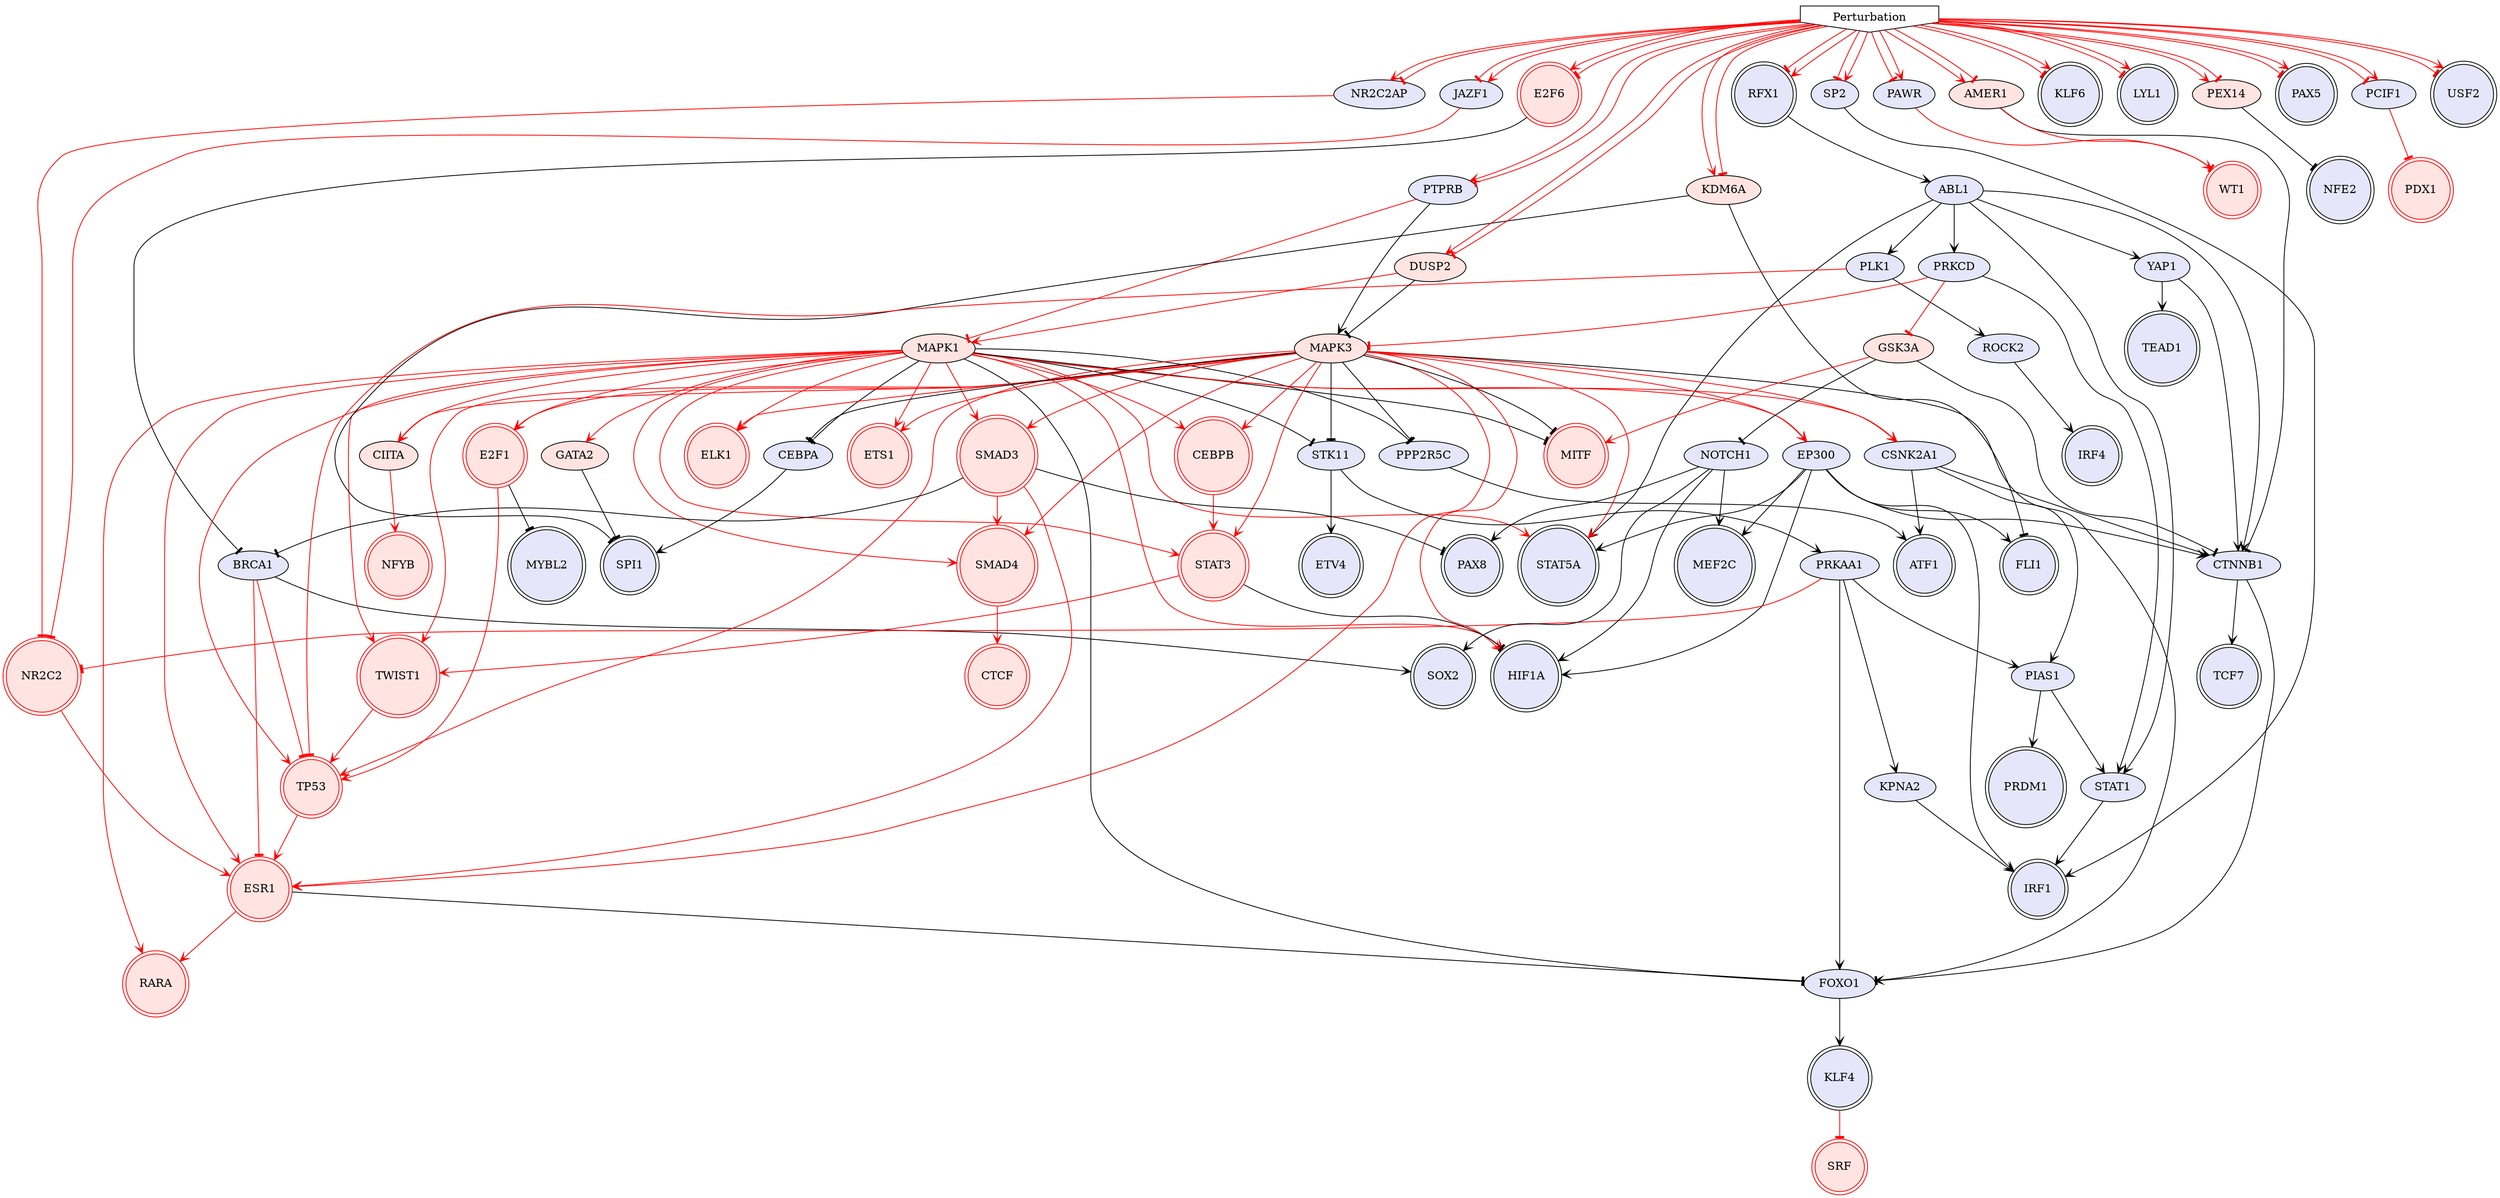 digraph {

E2F6->BRCA1 [penwidth=1, color=black, arrowhead="tee"]
CTNNB1->FOXO1 [penwidth=1, color=black, arrowhead="vee"]
FOXO1->KLF4 [penwidth=1, color=black, arrowhead="vee"]
EP300->CTNNB1 [penwidth=1, color=black, arrowhead="vee"]
ESR1->FOXO1 [penwidth=1, color=black, arrowhead="tee"]
MAPK1->HIF1A [penwidth=1, color=red, arrowhead="vee"]
EP300->HIF1A [penwidth=1, color=black, arrowhead="vee"]
ABL1->YAP1 [penwidth=1, color=black, arrowhead="vee"]
ABL1->CTNNB1 [penwidth=1, color=black, arrowhead="vee"]
E2F1->MYBL2 [penwidth=1, color=black, arrowhead="tee"]
BRCA1->SOX2 [penwidth=1, color=black, arrowhead="vee"]
EP300->STAT5A [penwidth=1, color=black, arrowhead="vee"]
CTNNB1->TCF7 [penwidth=1, color=black, arrowhead="vee"]
RFX1->ABL1 [penwidth=1, color=black, arrowhead="vee"]
PPP2R5C->ATF1 [penwidth=1, color=black, arrowhead="vee"]
MAPK3->PPP2R5C [penwidth=1, color=black, arrowhead="tee"]
PRKAA1->FOXO1 [penwidth=1, color=black, arrowhead="vee"]
PRKAA1->PIAS1 [penwidth=1, color=black, arrowhead="vee"]
YAP1->TEAD1 [penwidth=1, color=black, arrowhead="vee"]
PTPRB->MAPK1 [penwidth=1, color=red, arrowhead="tee"]
ROCK2->IRF4 [penwidth=1, color=black, arrowhead="vee"]
MAPK3->STK11 [penwidth=1, color=black, arrowhead="tee"]
SMAD3->PAX8 [penwidth=1, color=black, arrowhead="tee"]
MAPK1->EP300 [penwidth=1, color=red, arrowhead="vee"]
EP300->FLI1 [penwidth=1, color=black, arrowhead="vee"]
YAP1->CTNNB1 [penwidth=1, color=black, arrowhead="vee"]
KDM6A->FLI1 [penwidth=1, color=black, arrowhead="tee"]
KDM6A->SPI1 [penwidth=1, color=black, arrowhead="tee"]
EP300->MEF2C [penwidth=1, color=black, arrowhead="vee"]
MAPK1->STAT5A [penwidth=1, color=red, arrowhead="vee"]
ABL1->PLK1 [penwidth=1, color=black, arrowhead="vee"]
MAPK3->FOXO1 [penwidth=1, color=black, arrowhead="tee"]
PIAS1->PRDM1 [penwidth=1, color=black, arrowhead="vee"]
STK11->PRKAA1 [penwidth=1, color=black, arrowhead="vee"]
PLK1->ROCK2 [penwidth=1, color=black, arrowhead="vee"]
STK11->ETV4 [penwidth=1, color=black, arrowhead="vee"]
ABL1->STAT5A [penwidth=1, color=black, arrowhead="vee"]
SMAD3->BRCA1 [penwidth=1, color=black, arrowhead="tee"]
EP300->IRF1 [penwidth=1, color=black, arrowhead="vee"]
STAT3->HIF1A [penwidth=1, color=black, arrowhead="tee"]
PEX14->NFE2 [penwidth=1, color=black, arrowhead="tee"]
Perturbation->KLF6 [penwidth=1, color=red, arrowhead="tee"]
Perturbation->LYL1 [penwidth=1, color=red, arrowhead="tee"]
Perturbation->PAWR [penwidth=1, color=red, arrowhead="tee"]
Perturbation->PAX5 [penwidth=1, color=red, arrowhead="tee"]
Perturbation->PCIF1 [penwidth=1, color=red, arrowhead="tee"]
Perturbation->RFX1 [penwidth=1, color=red, arrowhead="tee"]
Perturbation->USF2 [penwidth=1, color=red, arrowhead="tee"]
MAPK3->CEBPB [penwidth=1, color=red, arrowhead="vee"]
ESR1->RARA [penwidth=1, color=red, arrowhead="vee"]
CEBPB->STAT3 [penwidth=1, color=red, arrowhead="vee"]
MAPK3->STAT3 [penwidth=1, color=red, arrowhead="vee"]
SMAD3->ESR1 [penwidth=1, color=red, arrowhead="vee"]
MAPK3->ELK1 [penwidth=1, color=red, arrowhead="vee"]
MAPK3->SMAD3 [penwidth=1, color=red, arrowhead="vee"]
SMAD3->SMAD4 [penwidth=1, color=red, arrowhead="vee"]
MAPK3->ETS1 [penwidth=1, color=red, arrowhead="vee"]
NR2C2->ESR1 [penwidth=1, color=red, arrowhead="vee"]
PRKAA1->NR2C2 [penwidth=1, color=red, arrowhead="tee"]
PTPRB->MAPK3 [penwidth=1, color=black, arrowhead="vee"]
MAPK3->ESR1 [penwidth=1, color=red, arrowhead="vee"]
MAPK3->SMAD4 [penwidth=1, color=red, arrowhead="vee"]
MAPK3->E2F1 [penwidth=1, color=red, arrowhead="vee"]
MAPK3->TWIST1 [penwidth=1, color=red, arrowhead="vee"]
KLF4->SRF [penwidth=1, color=red, arrowhead="tee"]
MAPK1->MITF [penwidth=1, color=black, arrowhead="tee"]
MAPK3->CIITA [penwidth=1, color=red, arrowhead="vee"]
MAPK3->TP53 [penwidth=1, color=red, arrowhead="vee"]
PAWR->WT1 [penwidth=1, color=red, arrowhead="tee"]
PLK1->TP53 [penwidth=1, color=red, arrowhead="tee"]
BRCA1->TP53 [penwidth=1, color=red, arrowhead="tee"]
BRCA1->ESR1 [penwidth=1, color=red, arrowhead="tee"]
STAT3->TWIST1 [penwidth=1, color=red, arrowhead="vee"]
SMAD4->CTCF [penwidth=1, color=red, arrowhead="vee"]
E2F1->TP53 [penwidth=1, color=red, arrowhead="vee"]
TWIST1->TP53 [penwidth=1, color=red, arrowhead="vee"]
CIITA->NFYB [penwidth=1, color=red, arrowhead="vee"]
PCIF1->PDX1 [penwidth=1, color=red, arrowhead="tee"]
TP53->ESR1 [penwidth=1, color=red, arrowhead="vee"]
Perturbation->E2F6 [penwidth=1, color=red, arrowhead="vee"]
Perturbation->KDM6A [penwidth=1, color=red, arrowhead="vee"]
Perturbation->PEX14 [penwidth=1, color=red, arrowhead="vee"]
Perturbation->PTPRB [penwidth=1, color=red, arrowhead="vee"]
CSNK2A1->CTNNB1 [penwidth=1, color=black, arrowhead="vee"]
CSNK2A1->ATF1 [penwidth=1, color=black, arrowhead="vee"]
CSNK2A1->PIAS1 [penwidth=1, color=black, arrowhead="vee"]
MAPK1->CSNK2A1 [penwidth=1, color=red, arrowhead="vee"]
Perturbation->KLF6 [penwidth=1, color=red, arrowhead="vee"]
Perturbation->LYL1 [penwidth=1, color=red, arrowhead="vee"]
Perturbation->NR2C2AP [penwidth=1, color=red, arrowhead="vee"]
Perturbation->PAWR [penwidth=1, color=red, arrowhead="vee"]
Perturbation->PAX5 [penwidth=1, color=red, arrowhead="vee"]
Perturbation->PCIF1 [penwidth=1, color=red, arrowhead="vee"]
Perturbation->RFX1 [penwidth=1, color=red, arrowhead="vee"]
Perturbation->USF2 [penwidth=1, color=red, arrowhead="vee"]
NR2C2AP->NR2C2 [penwidth=1, color=red, arrowhead="tee"]
Perturbation->E2F6 [penwidth=1, color=red, arrowhead="tee"]
Perturbation->KDM6A [penwidth=1, color=red, arrowhead="tee"]
Perturbation->PEX14 [penwidth=1, color=red, arrowhead="tee"]
Perturbation->PTPRB [penwidth=1, color=red, arrowhead="tee"]
Perturbation->JAZF1 [penwidth=1, color=red, arrowhead="tee"]
JAZF1->NR2C2 [penwidth=1, color=red, arrowhead="tee"]
NOTCH1->PAX8 [penwidth=1, color=black, arrowhead="vee"]
NOTCH1->SOX2 [penwidth=1, color=black, arrowhead="vee"]
ABL1->STAT1 [penwidth=1, color=black, arrowhead="vee"]
STAT1->IRF1 [penwidth=1, color=black, arrowhead="vee"]
ABL1->PRKCD [penwidth=1, color=black, arrowhead="vee"]
PIAS1->STAT1 [penwidth=1, color=black, arrowhead="vee"]
NOTCH1->MEF2C [penwidth=1, color=black, arrowhead="vee"]
NOTCH1->HIF1A [penwidth=1, color=black, arrowhead="vee"]
GSK3A->CTNNB1 [penwidth=1, color=black, arrowhead="tee"]
PRKCD->STAT1 [penwidth=1, color=black, arrowhead="vee"]
AMER1->CTNNB1 [penwidth=1, color=black, arrowhead="tee"]
GSK3A->NOTCH1 [penwidth=1, color=black, arrowhead="tee"]
GSK3A->MITF [penwidth=1, color=red, arrowhead="vee"]
PRKCD->GSK3A [penwidth=1, color=red, arrowhead="tee"]
AMER1->WT1 [penwidth=1, color=red, arrowhead="vee"]
PRKCD->MAPK3 [penwidth=1, color=red, arrowhead="tee"]
Perturbation->AMER1 [penwidth=1, color=red, arrowhead="vee"]
KPNA2->IRF1 [penwidth=1, color=black, arrowhead="vee"]
PRKAA1->KPNA2 [penwidth=1, color=black, arrowhead="vee"]
Perturbation->AMER1 [penwidth=1, color=red, arrowhead="tee"]
DUSP2->MAPK1 [penwidth=1, color=red, arrowhead="vee"]
Perturbation->DUSP2 [penwidth=1, color=red, arrowhead="vee"]
DUSP2->MAPK3 [penwidth=1, color=black, arrowhead="tee"]
Perturbation->NR2C2AP [penwidth=1, color=red, arrowhead="tee"]
Perturbation->JAZF1 [penwidth=1, color=red, arrowhead="vee"]
SP2->IRF1 [penwidth=1, color=black, arrowhead="vee"]
Perturbation->SP2 [penwidth=1, color=red, arrowhead="tee"]
Perturbation->DUSP2 [penwidth=1, color=red, arrowhead="tee"]
MAPK3->HIF1A [penwidth=1, color=red, arrowhead="vee"]
CEBPA->SPI1 [penwidth=1, color=black, arrowhead="vee"]
MAPK3->STAT5A [penwidth=1, color=red, arrowhead="vee"]
MAPK1->FOXO1 [penwidth=1, color=black, arrowhead="tee"]
MAPK1->STK11 [penwidth=1, color=black, arrowhead="tee"]
MAPK3->EP300 [penwidth=1, color=red, arrowhead="vee"]
MAPK1->CEBPA [penwidth=1, color=black, arrowhead="tee"]
MAPK3->CSNK2A1 [penwidth=1, color=red, arrowhead="vee"]
MAPK1->CEBPB [penwidth=1, color=red, arrowhead="vee"]
MAPK1->STAT3 [penwidth=1, color=red, arrowhead="vee"]
MAPK1->SMAD3 [penwidth=1, color=red, arrowhead="vee"]
MAPK1->ELK1 [penwidth=1, color=red, arrowhead="vee"]
MAPK1->ESR1 [penwidth=1, color=red, arrowhead="vee"]
MAPK1->SMAD4 [penwidth=1, color=red, arrowhead="vee"]
MAPK1->E2F1 [penwidth=1, color=red, arrowhead="vee"]
MAPK1->CIITA [penwidth=1, color=red, arrowhead="vee"]
MAPK1->TWIST1 [penwidth=1, color=red, arrowhead="vee"]
MAPK3->MITF [penwidth=1, color=black, arrowhead="tee"]
MAPK1->TP53 [penwidth=1, color=red, arrowhead="vee"]
MAPK1->ETS1 [penwidth=1, color=red, arrowhead="vee"]
MAPK1->RARA [penwidth=1, color=red, arrowhead="vee"]
GATA2->SPI1 [penwidth=1, color=black, arrowhead="tee"]
MAPK1->PPP2R5C [penwidth=1, color=black, arrowhead="tee"]
MAPK1->GATA2 [penwidth=1, color=red, arrowhead="vee"]
MAPK3->CEBPA [penwidth=1, color=black, arrowhead="tee"]
Perturbation->SP2 [penwidth=1, color=red, arrowhead="vee"]
Perturbation [style=filled, color=black, fillcolor=white, shape=invhouse];
TEAD1 [style=filled, color=black, fillcolor=lavender, shape=doublecircle];
CEBPB [style=filled, color=red, fillcolor=mistyrose, shape=doublecircle];
NFYB [style=filled, color=red, fillcolor=mistyrose, shape=doublecircle];
ELK1 [style=filled, color=red, fillcolor=mistyrose, shape=doublecircle];
TP53 [style=filled, color=red, fillcolor=mistyrose, shape=doublecircle];
SMAD3 [style=filled, color=red, fillcolor=mistyrose, shape=doublecircle];
KLF6 [style=filled, color=black, fillcolor=lavender, shape=doublecircle];
SRF [style=filled, color=red, fillcolor=mistyrose, shape=doublecircle];
LYL1 [style=filled, color=black, fillcolor=lavender, shape=doublecircle];
CTCF [style=filled, color=red, fillcolor=mistyrose, shape=doublecircle];
NR2C2 [style=filled, color=red, fillcolor=mistyrose, shape=doublecircle];
HIF1A [style=filled, color=black, fillcolor=lavender, shape=doublecircle];
STAT5A [style=filled, color=black, fillcolor=lavender, shape=doublecircle];
ESR1 [style=filled, color=red, fillcolor=mistyrose, shape=doublecircle];
ETV4 [style=filled, color=black, fillcolor=lavender, shape=doublecircle];
FLI1 [style=filled, color=black, fillcolor=lavender, shape=doublecircle];
MYBL2 [style=filled, color=black, fillcolor=lavender, shape=doublecircle];
IRF1 [style=filled, color=black, fillcolor=lavender, shape=doublecircle];
RARA [style=filled, color=red, fillcolor=mistyrose, shape=doublecircle];
SMAD4 [style=filled, color=red, fillcolor=mistyrose, shape=doublecircle];
PAX8 [style=filled, color=black, fillcolor=lavender, shape=doublecircle];
E2F1 [style=filled, color=red, fillcolor=mistyrose, shape=doublecircle];
E2F6 [style=filled, color=red, fillcolor=mistyrose, shape=doublecircle];
STAT3 [style=filled, color=red, fillcolor=mistyrose, shape=doublecircle];
ETS1 [style=filled, color=red, fillcolor=mistyrose, shape=doublecircle];
MEF2C [style=filled, color=black, fillcolor=lavender, shape=doublecircle];
PDX1 [style=filled, color=red, fillcolor=mistyrose, shape=doublecircle];
SOX2 [style=filled, color=black, fillcolor=lavender, shape=doublecircle];
TCF7 [style=filled, color=black, fillcolor=lavender, shape=doublecircle];
SPI1 [style=filled, color=black, fillcolor=lavender, shape=doublecircle];
KLF4 [style=filled, color=black, fillcolor=lavender, shape=doublecircle];
USF2 [style=filled, color=black, fillcolor=lavender, shape=doublecircle];
RFX1 [style=filled, color=black, fillcolor=lavender, shape=doublecircle];
PRDM1 [style=filled, color=black, fillcolor=lavender, shape=doublecircle];
MITF [style=filled, color=red, fillcolor=mistyrose, shape=doublecircle];
TWIST1 [style=filled, color=red, fillcolor=mistyrose, shape=doublecircle];
ATF1 [style=filled, color=black, fillcolor=lavender, shape=doublecircle];
IRF4 [style=filled, color=black, fillcolor=lavender, shape=doublecircle];
NFE2 [style=filled, color=black, fillcolor=lavender, shape=doublecircle];
WT1 [style=filled, color=red, fillcolor=mistyrose, shape=doublecircle];
PAX5 [style=filled, color=black, fillcolor=lavender, shape=doublecircle];
CTNNB1 [style=filled, fillcolor=lavender];
FOXO1 [style=filled, fillcolor=lavender];
EP300 [style=filled, fillcolor=lavender];
MAPK1 [style=filled, fillcolor=mistyrose];
ABL1 [style=filled, fillcolor=lavender];
BRCA1 [style=filled, fillcolor=lavender];
PPP2R5C [style=filled, fillcolor=lavender];
MAPK3 [style=filled, fillcolor=mistyrose];
PRKAA1 [style=filled, fillcolor=lavender];
YAP1 [style=filled, fillcolor=lavender];
PTPRB [style=filled, fillcolor=lavender];
ROCK2 [style=filled, fillcolor=lavender];
KDM6A [style=filled, fillcolor=mistyrose];
PIAS1 [style=filled, fillcolor=lavender];
STK11 [style=filled, fillcolor=lavender];
PLK1 [style=filled, fillcolor=lavender];
PEX14 [style=filled, fillcolor=mistyrose];
PAWR [style=filled, fillcolor=lavender];
CIITA [style=filled, fillcolor=mistyrose];
PCIF1 [style=filled, fillcolor=lavender];
CSNK2A1 [style=filled, fillcolor=lavender];
NR2C2AP [style=filled, fillcolor=lavender];
JAZF1 [style=filled, fillcolor=lavender];
NOTCH1 [style=filled, fillcolor=lavender];
STAT1 [style=filled, fillcolor=lavender];
GSK3A [style=filled, fillcolor=mistyrose];
PRKCD [style=filled, fillcolor=lavender];
AMER1 [style=filled, fillcolor=mistyrose];
KPNA2 [style=filled, fillcolor=lavender];
DUSP2 [style=filled, fillcolor=mistyrose];
SP2 [style=filled, fillcolor=lavender];
CEBPA [style=filled, fillcolor=lavender];
GATA2 [style=filled, fillcolor=mistyrose];


}
